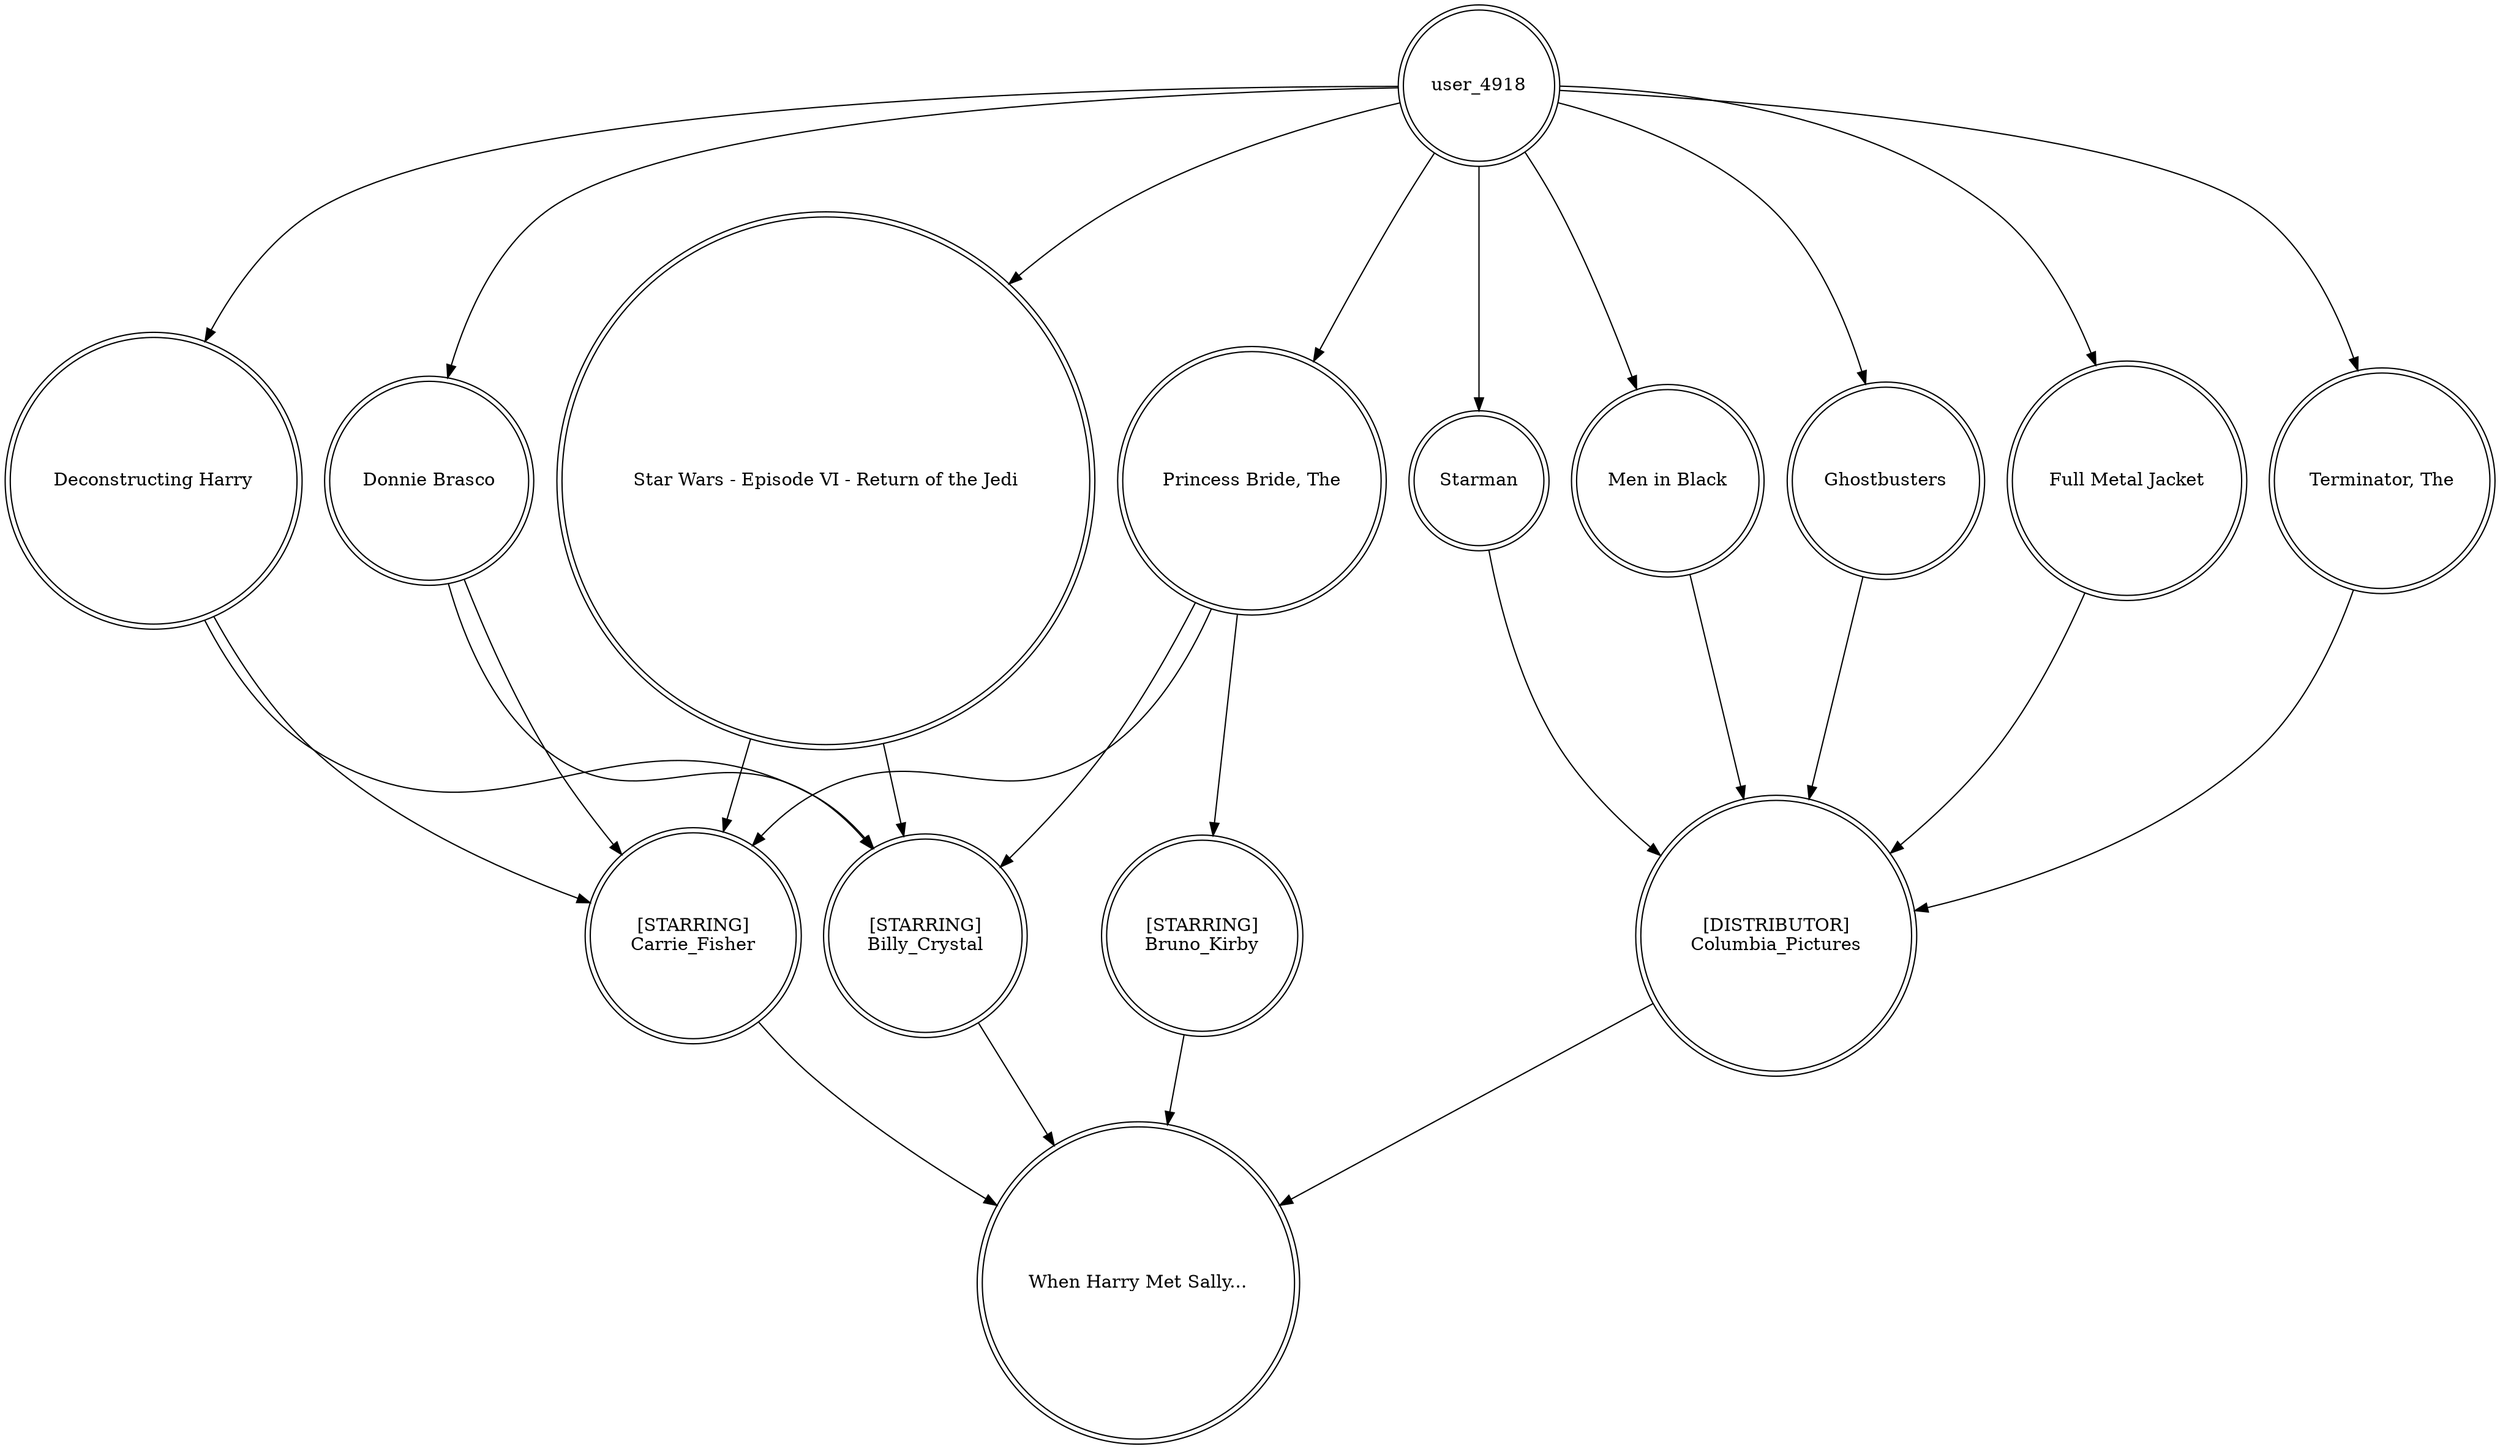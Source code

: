 digraph finite_state_machine {
	node [shape=doublecircle]
	"Princess Bride, The" -> "[STARRING]
Carrie_Fisher"
	user_4918 -> "Deconstructing Harry"
	"Donnie Brasco" -> "[STARRING]
Billy_Crystal"
	user_4918 -> "Full Metal Jacket"
	"Deconstructing Harry" -> "[STARRING]
Billy_Crystal"
	user_4918 -> "Princess Bride, The"
	user_4918 -> "Terminator, The"
	"Star Wars - Episode VI - Return of the Jedi" -> "[STARRING]
Carrie_Fisher"
	"Full Metal Jacket" -> "[DISTRIBUTOR]
Columbia_Pictures"
	"Princess Bride, The" -> "[STARRING]
Bruno_Kirby"
	Starman -> "[DISTRIBUTOR]
Columbia_Pictures"
	"Men in Black" -> "[DISTRIBUTOR]
Columbia_Pictures"
	"[DISTRIBUTOR]
Columbia_Pictures" -> "When Harry Met Sally..."
	user_4918 -> "Star Wars - Episode VI - Return of the Jedi"
	user_4918 -> "Men in Black"
	user_4918 -> Starman
	"Princess Bride, The" -> "[STARRING]
Billy_Crystal"
	"[STARRING]
Billy_Crystal" -> "When Harry Met Sally..."
	user_4918 -> Ghostbusters
	"[STARRING]
Bruno_Kirby" -> "When Harry Met Sally..."
	"Star Wars - Episode VI - Return of the Jedi" -> "[STARRING]
Billy_Crystal"
	user_4918 -> "Donnie Brasco"
	"Donnie Brasco" -> "[STARRING]
Carrie_Fisher"
	"[STARRING]
Carrie_Fisher" -> "When Harry Met Sally..."
	"Deconstructing Harry" -> "[STARRING]
Carrie_Fisher"
	"Terminator, The" -> "[DISTRIBUTOR]
Columbia_Pictures"
	Ghostbusters -> "[DISTRIBUTOR]
Columbia_Pictures"
}
